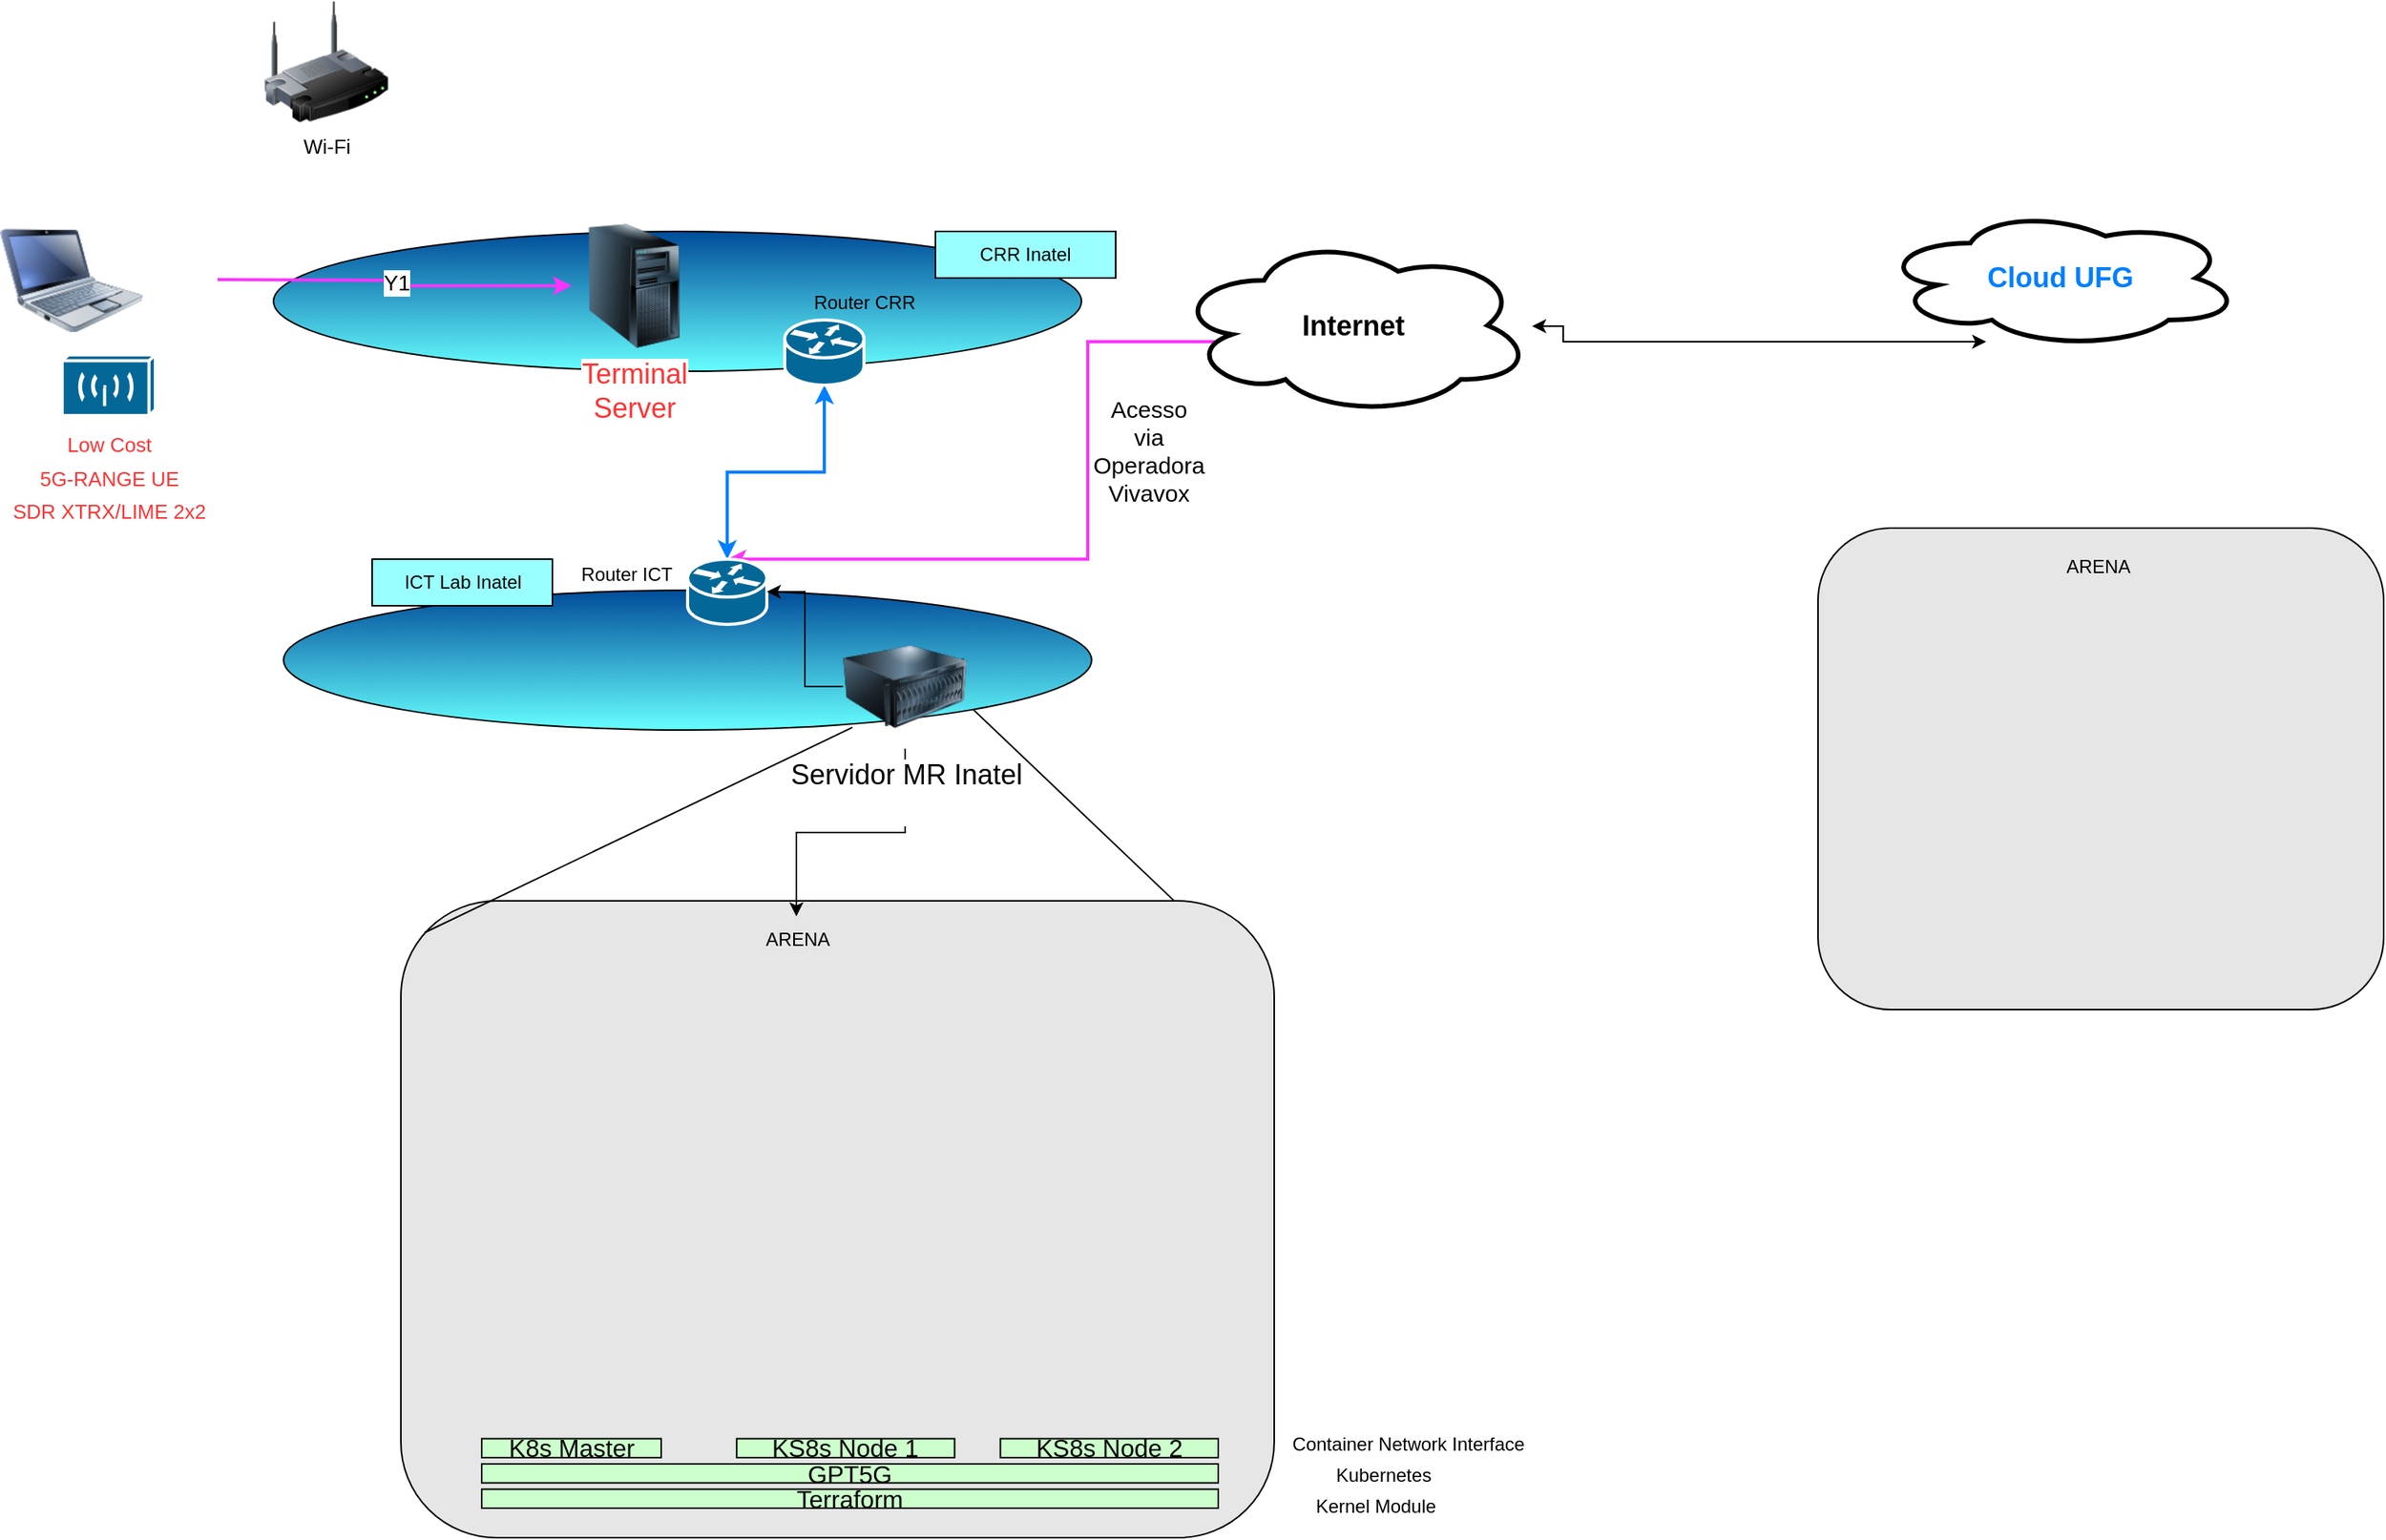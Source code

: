 <mxfile version="20.0.4" type="github">
  <diagram id="gqnzzbSIDqZl4aElLX9u" name="Page-1">
    <mxGraphModel dx="1410" dy="965" grid="1" gridSize="10" guides="1" tooltips="1" connect="1" arrows="1" fold="1" page="1" pageScale="1" pageWidth="827" pageHeight="1169" math="0" shadow="0">
      <root>
        <mxCell id="0" />
        <mxCell id="1" parent="0" />
        <mxCell id="n70dUNSALg2dcs-Qynuj-1" value="" style="endArrow=none;html=1;rounded=0;exitX=0.887;exitY=0.002;exitDx=0;exitDy=0;exitPerimeter=0;entryX=1;entryY=1;entryDx=0;entryDy=0;" edge="1" parent="1" source="n70dUNSALg2dcs-Qynuj-2" target="n70dUNSALg2dcs-Qynuj-3">
          <mxGeometry width="50" height="50" relative="1" as="geometry">
            <mxPoint x="1766" y="740" as="sourcePoint" />
            <mxPoint x="1296" y="680" as="targetPoint" />
          </mxGeometry>
        </mxCell>
        <mxCell id="n70dUNSALg2dcs-Qynuj-2" value="" style="rounded=1;whiteSpace=wrap;html=1;fontSize=12;fillColor=#E6E6E6;" vertex="1" parent="1">
          <mxGeometry x="1138" y="740" width="562" height="410" as="geometry" />
        </mxCell>
        <mxCell id="n70dUNSALg2dcs-Qynuj-3" value="" style="ellipse;whiteSpace=wrap;html=1;fillColor=#004C99;gradientColor=#66FFFF;" vertex="1" parent="1">
          <mxGeometry x="1062.5" y="540" width="520" height="90" as="geometry" />
        </mxCell>
        <mxCell id="n70dUNSALg2dcs-Qynuj-4" value="" style="ellipse;whiteSpace=wrap;html=1;fillColor=#004C99;gradientColor=#66FFFF;" vertex="1" parent="1">
          <mxGeometry x="1056" y="309" width="520" height="90" as="geometry" />
        </mxCell>
        <mxCell id="n70dUNSALg2dcs-Qynuj-5" value="CRR Inatel" style="rounded=0;whiteSpace=wrap;html=1;fillColor=#99FFFF;" vertex="1" parent="1">
          <mxGeometry x="1482" y="309" width="116" height="30" as="geometry" />
        </mxCell>
        <mxCell id="n70dUNSALg2dcs-Qynuj-6" value="Y1" style="edgeStyle=orthogonalEdgeStyle;rounded=0;orthogonalLoop=1;jettySize=auto;html=1;strokeWidth=2;strokeColor=#FF33FF;fontSize=14;" edge="1" parent="1" target="n70dUNSALg2dcs-Qynuj-8">
          <mxGeometry relative="1" as="geometry">
            <mxPoint x="1020" y="340" as="sourcePoint" />
          </mxGeometry>
        </mxCell>
        <mxCell id="n70dUNSALg2dcs-Qynuj-8" value="&lt;font color=&quot;#ff3333&quot;&gt;Terminal&lt;br&gt;Server&lt;/font&gt;" style="image;html=1;image=img/lib/clip_art/computers/Server_Tower_128x128.png;fontSize=18;fillColor=#004C99;gradientColor=#66FFFF;" vertex="1" parent="1">
          <mxGeometry x="1248" y="304" width="80" height="80" as="geometry" />
        </mxCell>
        <mxCell id="n70dUNSALg2dcs-Qynuj-12" style="edgeStyle=orthogonalEdgeStyle;rounded=0;orthogonalLoop=1;jettySize=auto;html=1;exitX=0.16;exitY=0.55;exitDx=0;exitDy=0;exitPerimeter=0;strokeColor=#FF33FF;strokeWidth=2;entryX=0.5;entryY=0;entryDx=0;entryDy=0;entryPerimeter=0;" edge="1" parent="1" source="n70dUNSALg2dcs-Qynuj-14" target="n70dUNSALg2dcs-Qynuj-18">
          <mxGeometry relative="1" as="geometry">
            <mxPoint x="1750" y="450" as="targetPoint" />
            <Array as="points">
              <mxPoint x="1673" y="380" />
              <mxPoint x="1580" y="380" />
              <mxPoint x="1580" y="520" />
            </Array>
          </mxGeometry>
        </mxCell>
        <mxCell id="n70dUNSALg2dcs-Qynuj-13" value="Acesso &lt;br&gt;via &lt;br&gt;Operadora &lt;br&gt;Vivavox" style="edgeLabel;html=1;align=center;verticalAlign=middle;resizable=0;points=[];fontSize=15;" vertex="1" connectable="0" parent="n70dUNSALg2dcs-Qynuj-12">
          <mxGeometry x="-0.086" y="-1" relative="1" as="geometry">
            <mxPoint x="40" y="-47" as="offset" />
          </mxGeometry>
        </mxCell>
        <mxCell id="n70dUNSALg2dcs-Qynuj-14" value="&lt;font style=&quot;font-size: 18px&quot;&gt;&lt;b&gt;Internet&lt;/b&gt;&lt;/font&gt;" style="ellipse;shape=cloud;whiteSpace=wrap;html=1;strokeWidth=3;" vertex="1" parent="1">
          <mxGeometry x="1636" y="311.5" width="230" height="116" as="geometry" />
        </mxCell>
        <mxCell id="n70dUNSALg2dcs-Qynuj-15" style="edgeStyle=orthogonalEdgeStyle;rounded=0;orthogonalLoop=1;jettySize=auto;html=1;fontColor=#000000;startArrow=classic;startFill=1;entryX=0.5;entryY=1;entryDx=0;entryDy=0;entryPerimeter=0;exitX=0.5;exitY=0;exitDx=0;exitDy=0;exitPerimeter=0;strokeWidth=2;strokeColor=#007FFF;" edge="1" parent="1" source="n70dUNSALg2dcs-Qynuj-18" target="n70dUNSALg2dcs-Qynuj-17">
          <mxGeometry relative="1" as="geometry">
            <mxPoint x="1999.6" y="740.5" as="sourcePoint" />
            <mxPoint x="2063" y="752.5" as="targetPoint" />
          </mxGeometry>
        </mxCell>
        <mxCell id="n70dUNSALg2dcs-Qynuj-17" value="" style="shape=mxgraph.cisco.routers.router;sketch=0;html=1;pointerEvents=1;dashed=0;fillColor=#036897;strokeColor=#ffffff;strokeWidth=2;verticalLabelPosition=bottom;verticalAlign=top;align=center;outlineConnect=0;fontSize=18;" vertex="1" parent="1">
          <mxGeometry x="1385" y="366" width="51" height="42" as="geometry" />
        </mxCell>
        <mxCell id="n70dUNSALg2dcs-Qynuj-18" value="" style="shape=mxgraph.cisco.routers.router;sketch=0;html=1;pointerEvents=1;dashed=0;fillColor=#036897;strokeColor=#ffffff;strokeWidth=2;verticalLabelPosition=bottom;verticalAlign=top;align=center;outlineConnect=0;fontSize=18;" vertex="1" parent="1">
          <mxGeometry x="1322.5" y="520" width="51" height="42" as="geometry" />
        </mxCell>
        <mxCell id="n70dUNSALg2dcs-Qynuj-19" style="edgeStyle=orthogonalEdgeStyle;rounded=0;orthogonalLoop=1;jettySize=auto;html=1;" edge="1" parent="1" source="n70dUNSALg2dcs-Qynuj-20" target="n70dUNSALg2dcs-Qynuj-18">
          <mxGeometry relative="1" as="geometry" />
        </mxCell>
        <mxCell id="n70dUNSALg2dcs-Qynuj-111" value="" style="edgeStyle=orthogonalEdgeStyle;rounded=0;orthogonalLoop=1;jettySize=auto;html=1;" edge="1" parent="1" source="n70dUNSALg2dcs-Qynuj-20" target="n70dUNSALg2dcs-Qynuj-54">
          <mxGeometry relative="1" as="geometry" />
        </mxCell>
        <mxCell id="n70dUNSALg2dcs-Qynuj-20" value="&lt;div&gt;Servidor MR Inatel&lt;/div&gt;&lt;div&gt;&lt;br&gt;&lt;/div&gt;" style="image;html=1;image=img/lib/clip_art/computers/Server_128x128.png;fontSize=18;fillColor=#004C99;gradientColor=#66FFFF;" vertex="1" parent="1">
          <mxGeometry x="1422.5" y="562" width="80" height="80" as="geometry" />
        </mxCell>
        <mxCell id="n70dUNSALg2dcs-Qynuj-27" value="" style="endArrow=none;html=1;rounded=0;exitX=0.027;exitY=0.05;exitDx=0;exitDy=0;exitPerimeter=0;entryX=0.704;entryY=0.981;entryDx=0;entryDy=0;entryPerimeter=0;" edge="1" parent="1" source="n70dUNSALg2dcs-Qynuj-2" target="n70dUNSALg2dcs-Qynuj-3">
          <mxGeometry width="50" height="50" relative="1" as="geometry">
            <mxPoint x="1166" y="850" as="sourcePoint" />
            <mxPoint x="1216" y="680" as="targetPoint" />
          </mxGeometry>
        </mxCell>
        <mxCell id="n70dUNSALg2dcs-Qynuj-28" value="Router ICT" style="text;html=1;align=center;verticalAlign=middle;resizable=0;points=[];autosize=1;strokeColor=none;fillColor=none;" vertex="1" parent="1">
          <mxGeometry x="1248" y="520" width="70" height="20" as="geometry" />
        </mxCell>
        <mxCell id="n70dUNSALg2dcs-Qynuj-29" value="Router CRR" style="text;html=1;align=center;verticalAlign=middle;resizable=0;points=[];autosize=1;strokeColor=none;fillColor=none;" vertex="1" parent="1">
          <mxGeometry x="1396" y="345" width="80" height="20" as="geometry" />
        </mxCell>
        <mxCell id="n70dUNSALg2dcs-Qynuj-32" value="ICT&amp;nbsp;Lab Inatel" style="rounded=0;whiteSpace=wrap;html=1;fillColor=#99FFFF;" vertex="1" parent="1">
          <mxGeometry x="1119.5" y="520" width="116" height="30" as="geometry" />
        </mxCell>
        <mxCell id="n70dUNSALg2dcs-Qynuj-54" value="ARENA" style="text;html=1;align=center;verticalAlign=middle;resizable=0;points=[];autosize=1;strokeColor=none;fillColor=none;" vertex="1" parent="1">
          <mxGeometry x="1362.5" y="750" width="60" height="30" as="geometry" />
        </mxCell>
        <mxCell id="n70dUNSALg2dcs-Qynuj-56" value="" style="group" vertex="1" connectable="0" parent="1">
          <mxGeometry x="1190" y="1070" width="474" height="61" as="geometry" />
        </mxCell>
        <mxCell id="n70dUNSALg2dcs-Qynuj-57" value="&lt;span style=&quot;font-family: Arial, serif; font-size: 16px; text-align: left;&quot;&gt;Terraform&lt;/span&gt;" style="rounded=0;whiteSpace=wrap;html=1;fillColor=#CCFFCC;" vertex="1" parent="n70dUNSALg2dcs-Qynuj-56">
          <mxGeometry y="48.8" width="474.0" height="12.2" as="geometry" />
        </mxCell>
        <mxCell id="n70dUNSALg2dcs-Qynuj-58" value="&lt;span style=&quot;font-family: Arial, serif; font-size: 16px; text-align: left;&quot;&gt;GPT5G&lt;/span&gt;" style="rounded=0;whiteSpace=wrap;html=1;fillColor=#CCFFCC;" vertex="1" parent="n70dUNSALg2dcs-Qynuj-56">
          <mxGeometry y="32.533" width="474.0" height="12.2" as="geometry" />
        </mxCell>
        <mxCell id="n70dUNSALg2dcs-Qynuj-59" value="&lt;span style=&quot;font-family: Arial, serif; font-size: 16px; text-align: left;&quot;&gt;K8s Master&lt;/span&gt;" style="rounded=0;whiteSpace=wrap;html=1;fillColor=#CCFFCC;" vertex="1" parent="n70dUNSALg2dcs-Qynuj-56">
          <mxGeometry y="16.267" width="115.513" height="12.2" as="geometry" />
        </mxCell>
        <mxCell id="n70dUNSALg2dcs-Qynuj-60" value="&lt;span style=&quot;font-family: Arial, serif; font-size: 16px; text-align: left;&quot;&gt;KS8s Node 1&lt;/span&gt;" style="rounded=0;whiteSpace=wrap;html=1;fillColor=#CCFFCC;" vertex="1" parent="n70dUNSALg2dcs-Qynuj-56">
          <mxGeometry x="164.108" y="16.267" width="140.208" height="12.2" as="geometry" />
        </mxCell>
        <mxCell id="n70dUNSALg2dcs-Qynuj-61" value="&lt;span style=&quot;font-family: Arial, serif; font-size: 16px; text-align: left;&quot;&gt;KS8s Node 2&lt;/span&gt;" style="rounded=0;whiteSpace=wrap;html=1;fillColor=#CCFFCC;" vertex="1" parent="n70dUNSALg2dcs-Qynuj-56">
          <mxGeometry x="333.792" y="16.267" width="140.208" height="12.2" as="geometry" />
        </mxCell>
        <mxCell id="n70dUNSALg2dcs-Qynuj-64" value="Kubernetes" style="text;html=1;align=center;verticalAlign=middle;resizable=0;points=[];autosize=1;strokeColor=none;fillColor=none;" vertex="1" parent="1">
          <mxGeometry x="1730" y="1100" width="80" height="20" as="geometry" />
        </mxCell>
        <mxCell id="n70dUNSALg2dcs-Qynuj-65" value="Container Network Interface" style="text;html=1;align=center;verticalAlign=middle;resizable=0;points=[];autosize=1;strokeColor=none;fillColor=none;" vertex="1" parent="1">
          <mxGeometry x="1706" y="1080" width="160" height="20" as="geometry" />
        </mxCell>
        <mxCell id="n70dUNSALg2dcs-Qynuj-66" value="Kernel Module" style="text;html=1;align=center;verticalAlign=middle;resizable=0;points=[];autosize=1;strokeColor=none;fillColor=none;" vertex="1" parent="1">
          <mxGeometry x="1720" y="1120" width="90" height="20" as="geometry" />
        </mxCell>
        <mxCell id="n70dUNSALg2dcs-Qynuj-68" value="" style="image;html=1;image=img/lib/clip_art/computers/Netbook_128x128.png;fontSize=13;fillColor=#004C99;gradientColor=#66FFFF;" vertex="1" parent="1">
          <mxGeometry x="880" y="297" width="92" height="87" as="geometry" />
        </mxCell>
        <mxCell id="n70dUNSALg2dcs-Qynuj-99" value="Wi-Fi" style="image;html=1;image=img/lib/clip_art/networking/Wireless_Router_128x128.png;fontSize=13;fillColor=#004C99;gradientColor=#66FFFF;" vertex="1" parent="1">
          <mxGeometry x="1050" y="160" width="80" height="80" as="geometry" />
        </mxCell>
        <mxCell id="n70dUNSALg2dcs-Qynuj-100" value="&lt;font style=&quot;font-size: 18px&quot; color=&quot;#007fff&quot;&gt;&lt;b&gt;Cloud UFG&lt;/b&gt;&lt;/font&gt;" style="ellipse;shape=cloud;whiteSpace=wrap;html=1;strokeWidth=3;" vertex="1" parent="1">
          <mxGeometry x="2090" y="294" width="232" height="90" as="geometry" />
        </mxCell>
        <mxCell id="n70dUNSALg2dcs-Qynuj-101" style="edgeStyle=orthogonalEdgeStyle;rounded=0;orthogonalLoop=1;jettySize=auto;html=1;fontColor=#007FFF;startArrow=classic;startFill=1;" edge="1" parent="1" source="n70dUNSALg2dcs-Qynuj-100" target="n70dUNSALg2dcs-Qynuj-14">
          <mxGeometry relative="1" as="geometry">
            <mxPoint x="1886.0" y="367" as="targetPoint" />
            <Array as="points">
              <mxPoint x="1886" y="380" />
              <mxPoint x="1886" y="370" />
            </Array>
            <mxPoint x="1974.35" y="393" as="sourcePoint" />
          </mxGeometry>
        </mxCell>
        <mxCell id="n70dUNSALg2dcs-Qynuj-102" value="" style="rounded=1;whiteSpace=wrap;html=1;fontSize=12;fillColor=#E6E6E6;" vertex="1" parent="1">
          <mxGeometry x="2050" y="500" width="364" height="310" as="geometry" />
        </mxCell>
        <mxCell id="n70dUNSALg2dcs-Qynuj-103" value="ARENA" style="text;html=1;align=center;verticalAlign=middle;resizable=0;points=[];autosize=1;strokeColor=none;fillColor=none;" vertex="1" parent="1">
          <mxGeometry x="2200" y="510" width="60" height="30" as="geometry" />
        </mxCell>
        <mxCell id="n70dUNSALg2dcs-Qynuj-114" value="&lt;font style=&quot;font-size: 13px&quot;&gt;&lt;font color=&quot;#ff3333&quot;&gt;Low Cost&lt;br&gt;5G-RANGE UE&lt;br&gt;SDR XTRX/LIME 2x2&lt;/font&gt;&lt;br&gt;&lt;/font&gt;" style="shape=mxgraph.cisco.wireless.wireless_transport;sketch=0;html=1;pointerEvents=1;dashed=0;fillColor=#036897;strokeColor=#ffffff;strokeWidth=2;verticalLabelPosition=bottom;verticalAlign=top;align=center;outlineConnect=0;fontSize=18;" vertex="1" parent="1">
          <mxGeometry x="920" y="388.5" width="60" height="39" as="geometry" />
        </mxCell>
      </root>
    </mxGraphModel>
  </diagram>
</mxfile>
